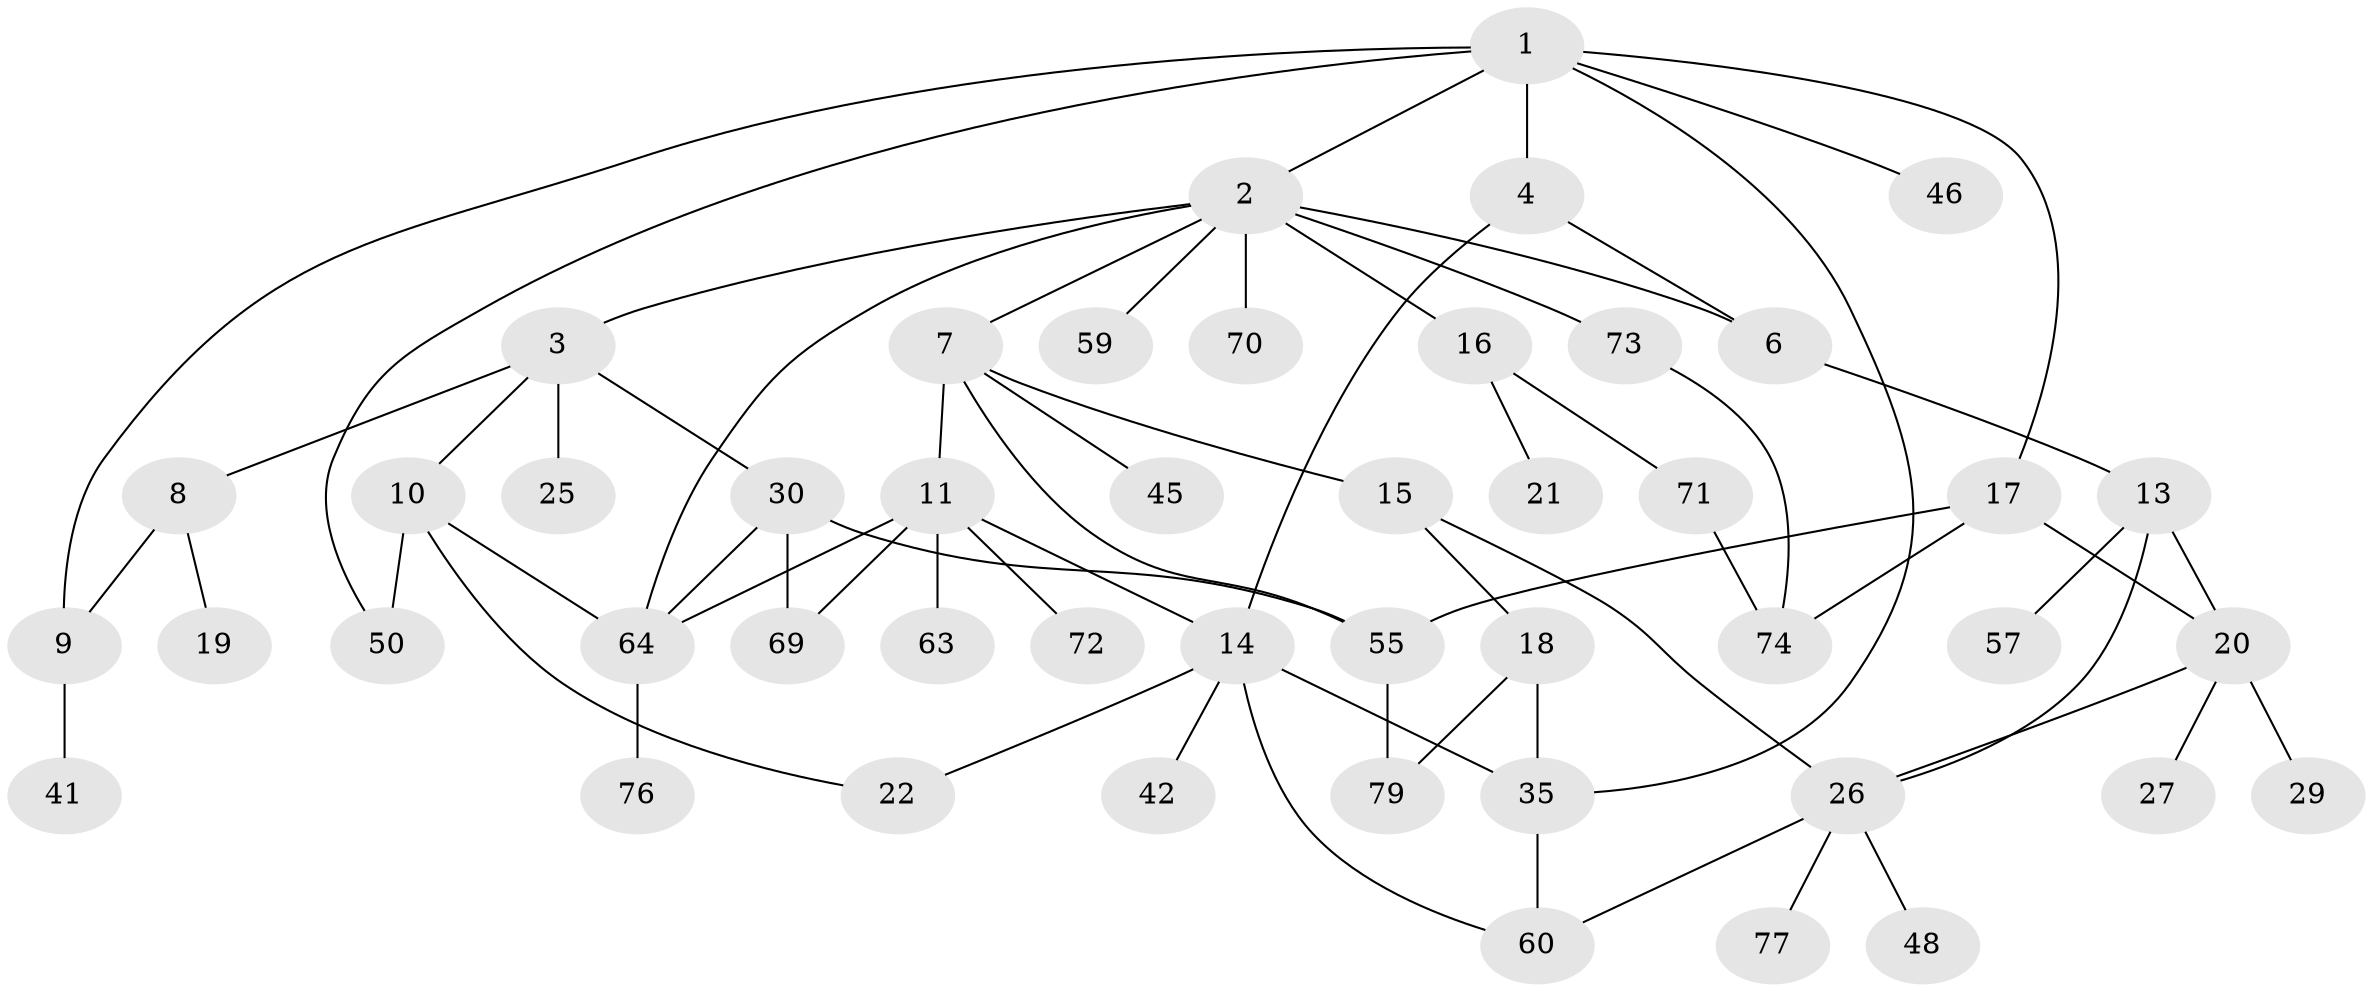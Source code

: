 // original degree distribution, {7: 0.021052631578947368, 9: 0.010526315789473684, 4: 0.09473684210526316, 3: 0.23157894736842105, 5: 0.05263157894736842, 2: 0.29473684210526313, 1: 0.29473684210526313}
// Generated by graph-tools (version 1.1) at 2025/13/03/09/25 04:13:34]
// undirected, 47 vertices, 67 edges
graph export_dot {
graph [start="1"]
  node [color=gray90,style=filled];
  1;
  2;
  3 [super="+5"];
  4;
  6 [super="+67"];
  7;
  8 [super="+38"];
  9;
  10 [super="+58"];
  11 [super="+12+47+24"];
  13 [super="+28"];
  14 [super="+34+23"];
  15;
  16;
  17 [super="+39"];
  18 [super="+33+90"];
  19 [super="+52"];
  20 [super="+53+36+75"];
  21 [super="+51"];
  22 [super="+40+31"];
  25 [super="+61"];
  26 [super="+44+84"];
  27;
  29 [super="+56"];
  30 [super="+62"];
  35 [super="+37+81+89"];
  41;
  42;
  45;
  46 [super="+85"];
  48;
  50 [super="+86"];
  55;
  57;
  59;
  60 [super="+87"];
  63 [super="+92"];
  64 [super="+66+65"];
  69;
  70;
  71;
  72;
  73;
  74 [super="+93"];
  76;
  77;
  79 [super="+91"];
  1 -- 2;
  1 -- 4;
  1 -- 9;
  1 -- 17;
  1 -- 35;
  1 -- 46;
  1 -- 50;
  2 -- 3;
  2 -- 6;
  2 -- 7;
  2 -- 16;
  2 -- 59;
  2 -- 64;
  2 -- 70;
  2 -- 73;
  3 -- 25;
  3 -- 30;
  3 -- 8;
  3 -- 10;
  4 -- 14;
  4 -- 6;
  6 -- 13;
  7 -- 11;
  7 -- 15;
  7 -- 45;
  7 -- 55;
  8 -- 19;
  8 -- 9;
  9 -- 41;
  10 -- 50;
  10 -- 64;
  10 -- 22;
  11 -- 64;
  11 -- 14 [weight=2];
  11 -- 63;
  11 -- 72;
  11 -- 69;
  13 -- 20;
  13 -- 57;
  13 -- 26;
  14 -- 22;
  14 -- 42;
  14 -- 35;
  14 -- 60;
  15 -- 18;
  15 -- 26;
  16 -- 21;
  16 -- 71;
  17 -- 20;
  17 -- 74;
  17 -- 55;
  18 -- 35 [weight=2];
  18 -- 79;
  20 -- 27;
  20 -- 29;
  20 -- 26;
  26 -- 48;
  26 -- 77;
  26 -- 60;
  30 -- 69;
  30 -- 55;
  30 -- 64;
  35 -- 60;
  55 -- 79;
  64 -- 76;
  71 -- 74;
  73 -- 74;
}
